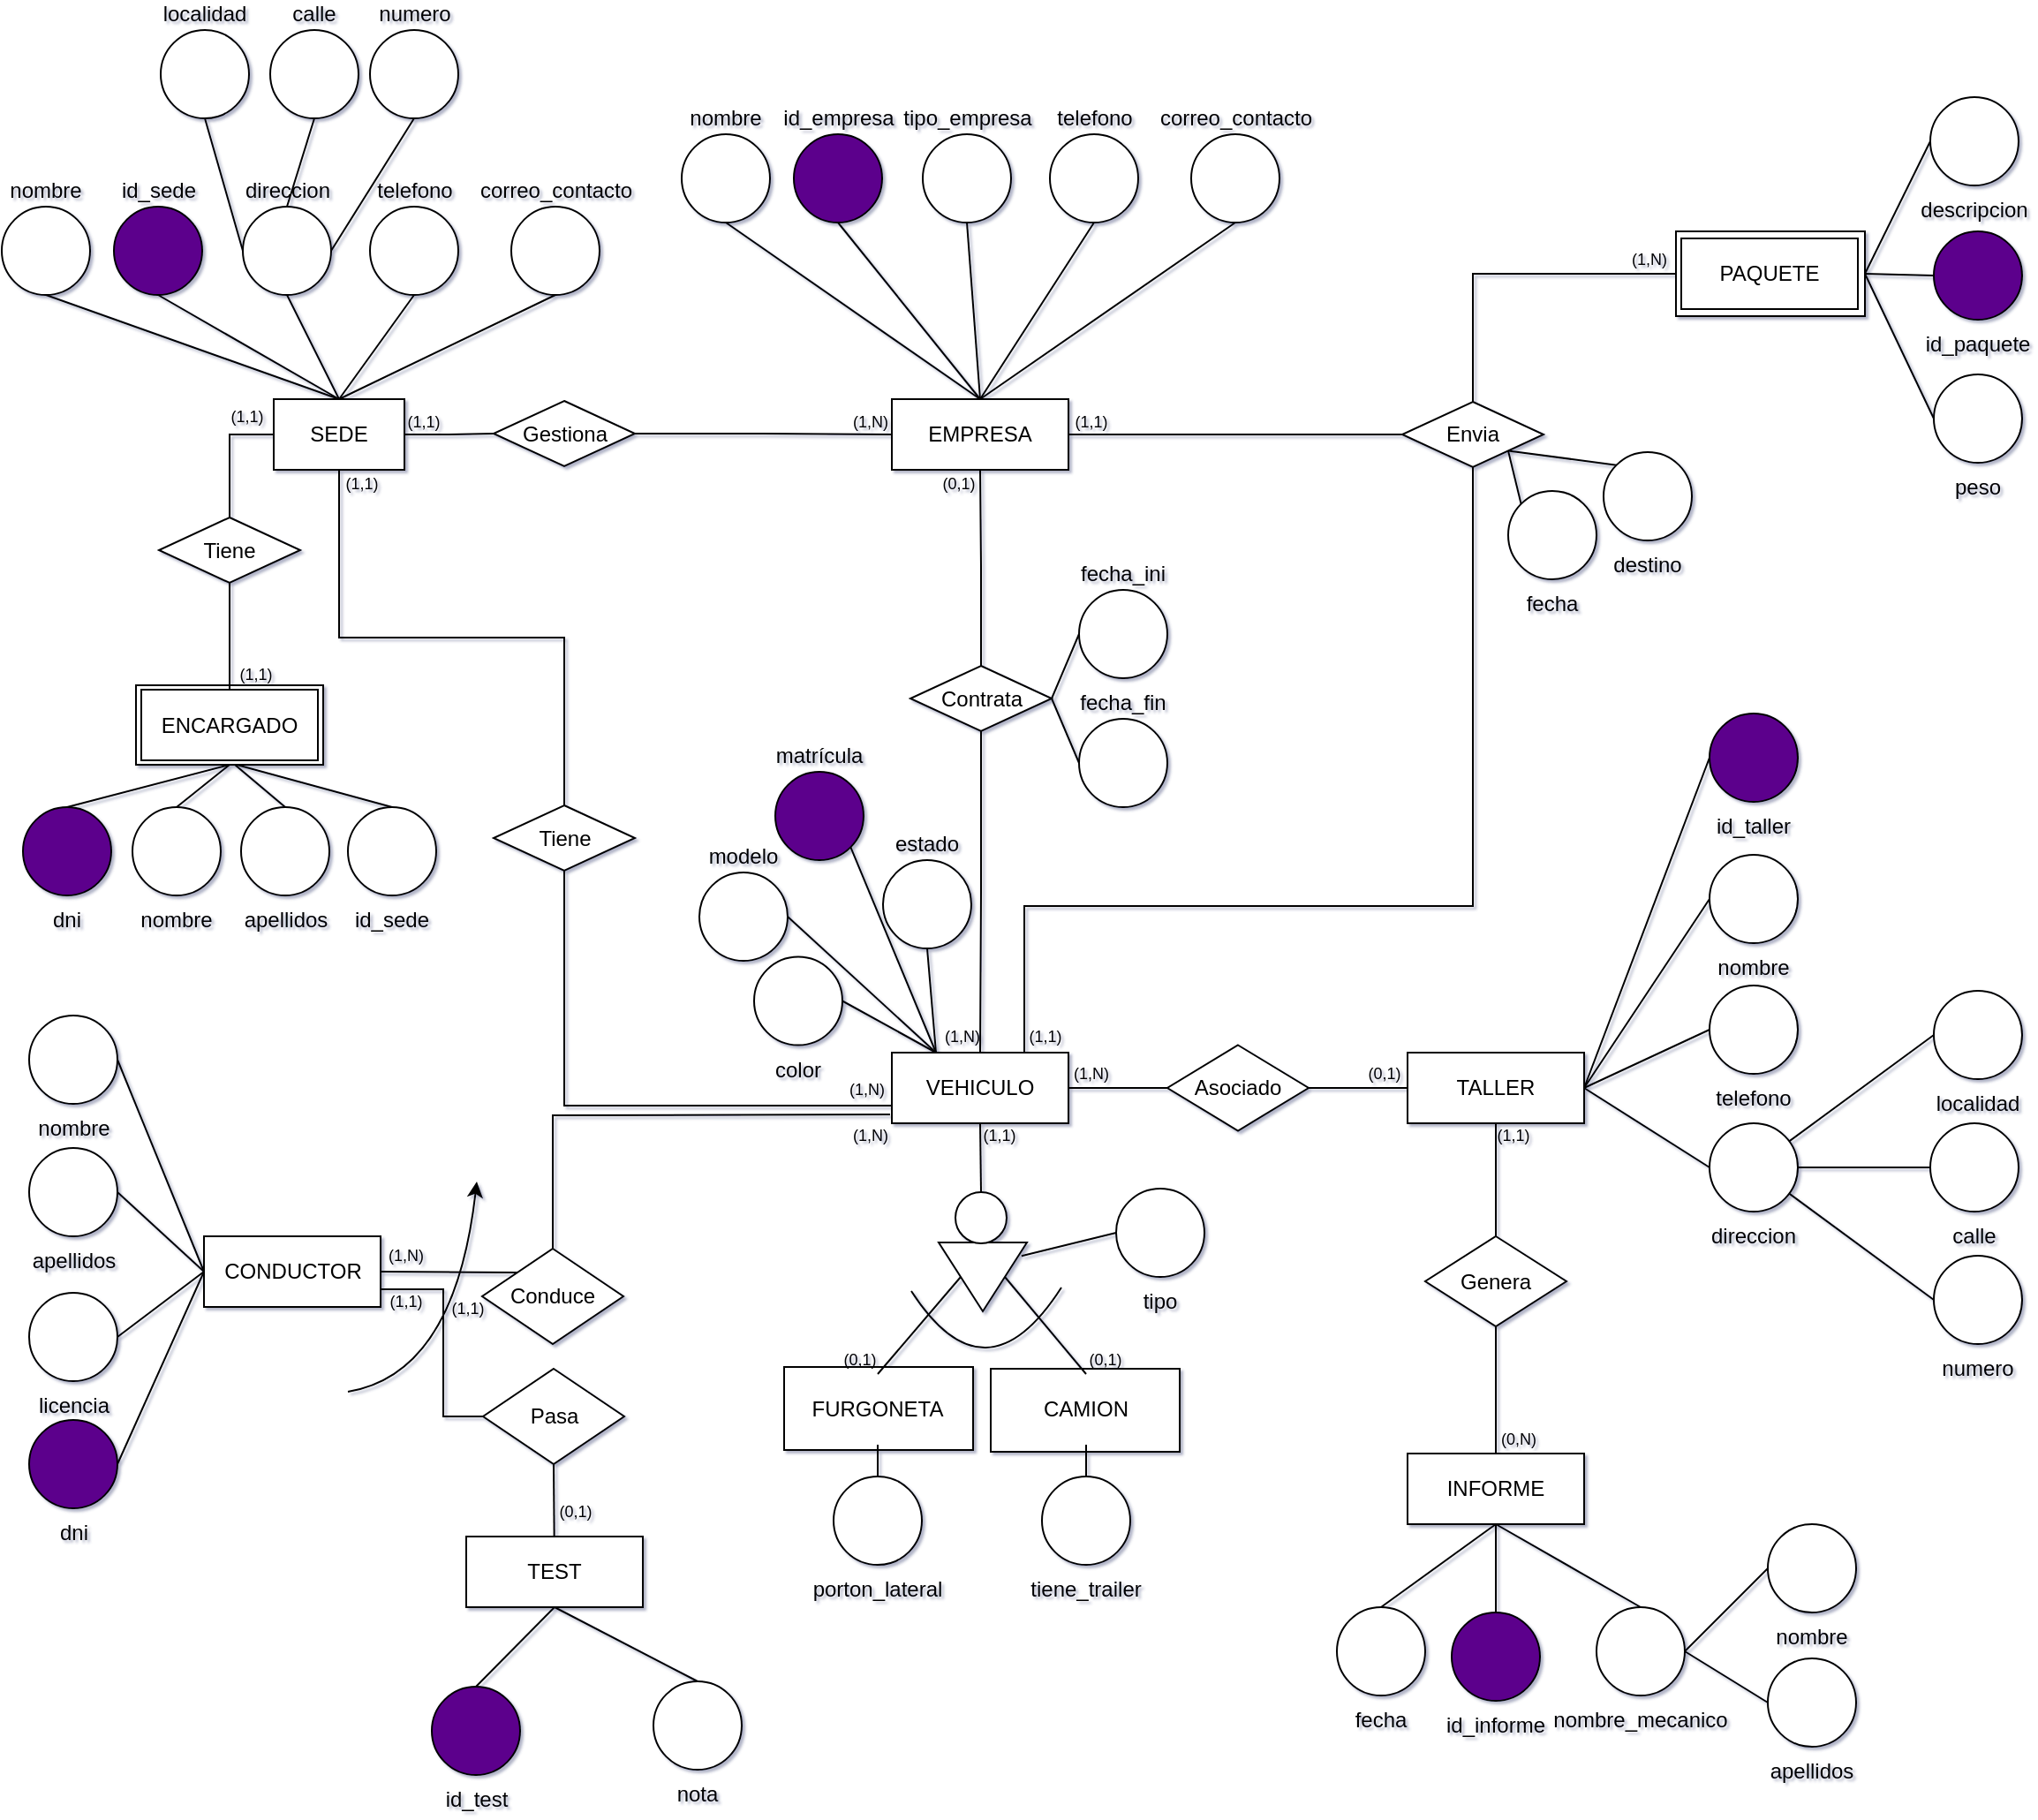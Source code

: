 <mxfile version="25.0.3">
  <diagram name="Página-1" id="EjvLclhS1nC_yqNBpNJn">
    <mxGraphModel grid="0" page="1" gridSize="10" guides="1" tooltips="1" connect="1" arrows="1" fold="1" pageScale="1" pageWidth="3300" pageHeight="4681" math="0" shadow="1">
      <root>
        <mxCell id="0" />
        <mxCell id="1" parent="0" />
        <mxCell id="pmfbboUPxJYDlXDQIil8-47" value="" style="rounded=0;whiteSpace=wrap;html=1;" vertex="1" parent="1">
          <mxGeometry x="-2128" y="-1387" width="106" height="45" as="geometry" />
        </mxCell>
        <mxCell id="pmfbboUPxJYDlXDQIil8-23" value="" style="rounded=0;whiteSpace=wrap;html=1;" vertex="1" parent="1">
          <mxGeometry x="-1761" y="-1001" width="107" height="47" as="geometry" />
        </mxCell>
        <mxCell id="pmfbboUPxJYDlXDQIil8-22" value="" style="rounded=0;whiteSpace=wrap;html=1;" vertex="1" parent="1">
          <mxGeometry x="-1644" y="-1000" width="107" height="47" as="geometry" />
        </mxCell>
        <mxCell id="g8suzwGlBMZNTWlI-Ku3-145" style="rounded=0;orthogonalLoop=1;jettySize=auto;html=1;exitX=1;exitY=0.5;exitDx=0;exitDy=0;entryX=0;entryY=0.5;entryDx=0;entryDy=0;endArrow=none;endFill=0;" edge="1" parent="1" source="g8suzwGlBMZNTWlI-Ku3-140" target="g8suzwGlBMZNTWlI-Ku3-143">
          <mxGeometry relative="1" as="geometry" />
        </mxCell>
        <mxCell id="g8suzwGlBMZNTWlI-Ku3-146" style="rounded=0;orthogonalLoop=1;jettySize=auto;html=1;exitX=1;exitY=0.5;exitDx=0;exitDy=0;entryX=0;entryY=0.5;entryDx=0;entryDy=0;endArrow=none;endFill=0;" edge="1" parent="1" source="g8suzwGlBMZNTWlI-Ku3-140" target="g8suzwGlBMZNTWlI-Ku3-141">
          <mxGeometry relative="1" as="geometry" />
        </mxCell>
        <mxCell id="g8suzwGlBMZNTWlI-Ku3-140" value="" style="rounded=0;whiteSpace=wrap;html=1;" vertex="1" parent="1">
          <mxGeometry x="-1256" y="-1644" width="107" height="48" as="geometry" />
        </mxCell>
        <mxCell id="g8suzwGlBMZNTWlI-Ku3-16" style="rounded=0;orthogonalLoop=1;jettySize=auto;html=1;exitX=1;exitY=0.5;exitDx=0;exitDy=0;entryX=0;entryY=0.5;entryDx=0;entryDy=0;edgeStyle=orthogonalEdgeStyle;endArrow=none;endFill=0;" edge="1" parent="1" source="g8suzwGlBMZNTWlI-Ku3-1" target="g8suzwGlBMZNTWlI-Ku3-12">
          <mxGeometry relative="1" as="geometry" />
        </mxCell>
        <mxCell id="g8suzwGlBMZNTWlI-Ku3-1" value="SEDE" style="whiteSpace=wrap;html=1;align=center;" vertex="1" parent="1">
          <mxGeometry x="-2050" y="-1549" width="74" height="40" as="geometry" />
        </mxCell>
        <mxCell id="g8suzwGlBMZNTWlI-Ku3-134" style="edgeStyle=orthogonalEdgeStyle;rounded=0;orthogonalLoop=1;jettySize=auto;html=1;exitX=1;exitY=0.5;exitDx=0;exitDy=0;entryX=0;entryY=0.5;entryDx=0;entryDy=0;endArrow=none;endFill=0;" edge="1" parent="1" source="g8suzwGlBMZNTWlI-Ku3-3" target="g8suzwGlBMZNTWlI-Ku3-132">
          <mxGeometry relative="1" as="geometry" />
        </mxCell>
        <mxCell id="g8suzwGlBMZNTWlI-Ku3-3" value="EMPRESA" style="whiteSpace=wrap;html=1;align=center;" vertex="1" parent="1">
          <mxGeometry x="-1700" y="-1549" width="100" height="40" as="geometry" />
        </mxCell>
        <mxCell id="g8suzwGlBMZNTWlI-Ku3-4" value="ENCARGADO" style="whiteSpace=wrap;html=1;align=center;" vertex="1" parent="1">
          <mxGeometry x="-2125" y="-1384.5" width="100" height="40" as="geometry" />
        </mxCell>
        <mxCell id="g8suzwGlBMZNTWlI-Ku3-23" style="rounded=0;orthogonalLoop=1;jettySize=auto;html=1;exitX=0.5;exitY=1;exitDx=0;exitDy=0;entryX=0.5;entryY=0;entryDx=0;entryDy=0;endArrow=none;endFill=0;" edge="1" parent="1" source="g8suzwGlBMZNTWlI-Ku3-5" target="_W_FJxRL6LF1LhHI--hp-1">
          <mxGeometry relative="1" as="geometry" />
        </mxCell>
        <mxCell id="g8suzwGlBMZNTWlI-Ku3-29" style="rounded=0;orthogonalLoop=1;jettySize=auto;html=1;entryX=0.5;entryY=0;entryDx=0;entryDy=0;edgeStyle=orthogonalEdgeStyle;endArrow=none;endFill=0;" edge="1" parent="1" target="g8suzwGlBMZNTWlI-Ku3-27">
          <mxGeometry relative="1" as="geometry">
            <mxPoint x="-1701" y="-1144" as="sourcePoint" />
          </mxGeometry>
        </mxCell>
        <mxCell id="g8suzwGlBMZNTWlI-Ku3-61" style="edgeStyle=orthogonalEdgeStyle;rounded=0;orthogonalLoop=1;jettySize=auto;html=1;exitX=1;exitY=0.5;exitDx=0;exitDy=0;entryX=0;entryY=0.5;entryDx=0;entryDy=0;endArrow=none;endFill=0;" edge="1" parent="1" source="g8suzwGlBMZNTWlI-Ku3-5" target="g8suzwGlBMZNTWlI-Ku3-60">
          <mxGeometry relative="1" as="geometry" />
        </mxCell>
        <mxCell id="g8suzwGlBMZNTWlI-Ku3-151" style="edgeStyle=orthogonalEdgeStyle;rounded=0;orthogonalLoop=1;jettySize=auto;html=1;exitX=0;exitY=0.75;exitDx=0;exitDy=0;entryX=0.5;entryY=1;entryDx=0;entryDy=0;endArrow=none;endFill=0;" edge="1" parent="1" source="g8suzwGlBMZNTWlI-Ku3-5" target="g8suzwGlBMZNTWlI-Ku3-150">
          <mxGeometry relative="1" as="geometry" />
        </mxCell>
        <mxCell id="g8suzwGlBMZNTWlI-Ku3-5" value="VEHICULO" style="whiteSpace=wrap;html=1;align=center;" vertex="1" parent="1">
          <mxGeometry x="-1700" y="-1179" width="100" height="40" as="geometry" />
        </mxCell>
        <mxCell id="pmfbboUPxJYDlXDQIil8-28" style="rounded=0;orthogonalLoop=1;jettySize=auto;html=1;exitX=1;exitY=0.5;exitDx=0;exitDy=0;entryX=0;entryY=0;entryDx=0;entryDy=0;endArrow=none;endFill=0;" edge="1" parent="1" source="g8suzwGlBMZNTWlI-Ku3-6" target="g8suzwGlBMZNTWlI-Ku3-27">
          <mxGeometry relative="1" as="geometry" />
        </mxCell>
        <mxCell id="pmfbboUPxJYDlXDQIil8-32" style="rounded=0;orthogonalLoop=1;jettySize=auto;html=1;exitX=1;exitY=0.75;exitDx=0;exitDy=0;entryX=0;entryY=0.5;entryDx=0;entryDy=0;endArrow=none;endFill=0;edgeStyle=orthogonalEdgeStyle;" edge="1" parent="1" source="g8suzwGlBMZNTWlI-Ku3-6" target="pmfbboUPxJYDlXDQIil8-31">
          <mxGeometry relative="1" as="geometry">
            <Array as="points">
              <mxPoint x="-1954" y="-1045" />
              <mxPoint x="-1954" y="-973" />
            </Array>
          </mxGeometry>
        </mxCell>
        <mxCell id="g8suzwGlBMZNTWlI-Ku3-6" value="CONDUCTOR" style="whiteSpace=wrap;html=1;align=center;" vertex="1" parent="1">
          <mxGeometry x="-2089.5" y="-1075" width="100" height="40" as="geometry" />
        </mxCell>
        <mxCell id="g8suzwGlBMZNTWlI-Ku3-8" value="FURGONETA" style="whiteSpace=wrap;html=1;align=center;strokeColor=none;" vertex="1" parent="1">
          <mxGeometry x="-1758" y="-997" width="100" height="40" as="geometry" />
        </mxCell>
        <mxCell id="g8suzwGlBMZNTWlI-Ku3-9" value="CAMION" style="whiteSpace=wrap;html=1;align=center;strokeColor=none;" vertex="1" parent="1">
          <mxGeometry x="-1640" y="-997" width="100" height="40" as="geometry" />
        </mxCell>
        <mxCell id="g8suzwGlBMZNTWlI-Ku3-64" style="edgeStyle=orthogonalEdgeStyle;rounded=0;orthogonalLoop=1;jettySize=auto;html=1;exitX=0.5;exitY=1;exitDx=0;exitDy=0;entryX=0.5;entryY=0;entryDx=0;entryDy=0;endArrow=none;endFill=0;" edge="1" parent="1" source="g8suzwGlBMZNTWlI-Ku3-10" target="g8suzwGlBMZNTWlI-Ku3-63">
          <mxGeometry relative="1" as="geometry" />
        </mxCell>
        <mxCell id="g8suzwGlBMZNTWlI-Ku3-70" style="rounded=0;orthogonalLoop=1;jettySize=auto;html=1;exitX=1;exitY=0.5;exitDx=0;exitDy=0;entryX=0;entryY=0.5;entryDx=0;entryDy=0;endArrow=none;endFill=0;" edge="1" parent="1" source="g8suzwGlBMZNTWlI-Ku3-10" target="g8suzwGlBMZNTWlI-Ku3-69">
          <mxGeometry relative="1" as="geometry" />
        </mxCell>
        <mxCell id="g8suzwGlBMZNTWlI-Ku3-10" value="TALLER" style="whiteSpace=wrap;html=1;align=center;" vertex="1" parent="1">
          <mxGeometry x="-1408" y="-1179" width="100" height="40" as="geometry" />
        </mxCell>
        <mxCell id="g8suzwGlBMZNTWlI-Ku3-11" value="INFORME" style="whiteSpace=wrap;html=1;align=center;" vertex="1" parent="1">
          <mxGeometry x="-1408" y="-952" width="100" height="40" as="geometry" />
        </mxCell>
        <mxCell id="g8suzwGlBMZNTWlI-Ku3-127" style="edgeStyle=orthogonalEdgeStyle;rounded=0;orthogonalLoop=1;jettySize=auto;html=1;exitX=1;exitY=0.5;exitDx=0;exitDy=0;entryX=0;entryY=0.5;entryDx=0;entryDy=0;endArrow=none;endFill=0;" edge="1" parent="1" source="g8suzwGlBMZNTWlI-Ku3-12" target="g8suzwGlBMZNTWlI-Ku3-3">
          <mxGeometry relative="1" as="geometry" />
        </mxCell>
        <mxCell id="g8suzwGlBMZNTWlI-Ku3-12" value="Gestiona" style="rhombus;whiteSpace=wrap;html=1;" vertex="1" parent="1">
          <mxGeometry x="-1925.5" y="-1548" width="80" height="37" as="geometry" />
        </mxCell>
        <mxCell id="g8suzwGlBMZNTWlI-Ku3-15" style="rounded=0;orthogonalLoop=1;jettySize=auto;html=1;exitX=0.5;exitY=0;exitDx=0;exitDy=0;entryX=0;entryY=0.5;entryDx=0;entryDy=0;edgeStyle=orthogonalEdgeStyle;endArrow=none;endFill=0;" edge="1" parent="1" source="g8suzwGlBMZNTWlI-Ku3-14" target="g8suzwGlBMZNTWlI-Ku3-1">
          <mxGeometry relative="1" as="geometry" />
        </mxCell>
        <mxCell id="g8suzwGlBMZNTWlI-Ku3-17" style="rounded=0;orthogonalLoop=1;jettySize=auto;html=1;exitX=0.5;exitY=1;exitDx=0;exitDy=0;entryX=0.5;entryY=0;entryDx=0;entryDy=0;edgeStyle=orthogonalEdgeStyle;endArrow=none;endFill=0;" edge="1" parent="1" source="g8suzwGlBMZNTWlI-Ku3-14" target="g8suzwGlBMZNTWlI-Ku3-4">
          <mxGeometry relative="1" as="geometry" />
        </mxCell>
        <mxCell id="g8suzwGlBMZNTWlI-Ku3-14" value="Tiene" style="rhombus;whiteSpace=wrap;html=1;" vertex="1" parent="1">
          <mxGeometry x="-2115" y="-1482" width="80" height="37" as="geometry" />
        </mxCell>
        <mxCell id="g8suzwGlBMZNTWlI-Ku3-21" style="rounded=0;orthogonalLoop=1;jettySize=auto;html=1;exitX=0.5;exitY=1;exitDx=0;exitDy=0;entryX=0.5;entryY=0;entryDx=0;entryDy=0;edgeStyle=orthogonalEdgeStyle;endArrow=none;endFill=0;" edge="1" parent="1" source="g8suzwGlBMZNTWlI-Ku3-19" target="g8suzwGlBMZNTWlI-Ku3-5">
          <mxGeometry relative="1" as="geometry" />
        </mxCell>
        <mxCell id="g8suzwGlBMZNTWlI-Ku3-126" style="edgeStyle=orthogonalEdgeStyle;rounded=0;orthogonalLoop=1;jettySize=auto;html=1;exitX=0.5;exitY=0;exitDx=0;exitDy=0;entryX=0.5;entryY=1;entryDx=0;entryDy=0;endArrow=none;endFill=0;" edge="1" parent="1" source="g8suzwGlBMZNTWlI-Ku3-19" target="g8suzwGlBMZNTWlI-Ku3-3">
          <mxGeometry relative="1" as="geometry" />
        </mxCell>
        <mxCell id="g8suzwGlBMZNTWlI-Ku3-19" value="Contrata" style="rhombus;whiteSpace=wrap;html=1;" vertex="1" parent="1">
          <mxGeometry x="-1689.5" y="-1398" width="80" height="37" as="geometry" />
        </mxCell>
        <mxCell id="g8suzwGlBMZNTWlI-Ku3-24" style="rounded=0;orthogonalLoop=1;jettySize=auto;html=1;exitX=0.5;exitY=0;exitDx=0;exitDy=0;entryX=0.5;entryY=0;entryDx=0;entryDy=0;endArrow=none;endFill=0;" edge="1" parent="1" source="g8suzwGlBMZNTWlI-Ku3-22" target="g8suzwGlBMZNTWlI-Ku3-9">
          <mxGeometry relative="1" as="geometry" />
        </mxCell>
        <mxCell id="g8suzwGlBMZNTWlI-Ku3-25" style="rounded=0;orthogonalLoop=1;jettySize=auto;html=1;exitX=0.5;exitY=1;exitDx=0;exitDy=0;entryX=0.5;entryY=0;entryDx=0;entryDy=0;endArrow=none;endFill=0;" edge="1" parent="1" source="g8suzwGlBMZNTWlI-Ku3-22" target="g8suzwGlBMZNTWlI-Ku3-8">
          <mxGeometry relative="1" as="geometry" />
        </mxCell>
        <mxCell id="g8suzwGlBMZNTWlI-Ku3-22" value="" style="triangle;whiteSpace=wrap;html=1;rotation=90;" vertex="1" parent="1">
          <mxGeometry x="-1668" y="-1077" width="39" height="50" as="geometry" />
        </mxCell>
        <mxCell id="g8suzwGlBMZNTWlI-Ku3-27" value="Conduce" style="rhombus;whiteSpace=wrap;html=1;" vertex="1" parent="1">
          <mxGeometry x="-1932" y="-1068" width="80" height="54" as="geometry" />
        </mxCell>
        <mxCell id="g8suzwGlBMZNTWlI-Ku3-42" style="rounded=0;orthogonalLoop=1;jettySize=auto;html=1;exitX=1;exitY=0.5;exitDx=0;exitDy=0;entryX=0;entryY=0.5;entryDx=0;entryDy=0;endArrow=none;endFill=0;" edge="1" parent="1" source="g8suzwGlBMZNTWlI-Ku3-34" target="g8suzwGlBMZNTWlI-Ku3-6">
          <mxGeometry relative="1" as="geometry" />
        </mxCell>
        <mxCell id="g8suzwGlBMZNTWlI-Ku3-34" value="dni" style="ellipse;whiteSpace=wrap;html=1;aspect=fixed;fillColor=#5C068C;labelPosition=center;verticalLabelPosition=bottom;align=center;verticalAlign=top;" vertex="1" parent="1">
          <mxGeometry x="-2188.5" y="-971" width="50" height="50" as="geometry" />
        </mxCell>
        <mxCell id="g8suzwGlBMZNTWlI-Ku3-39" style="rounded=0;orthogonalLoop=1;jettySize=auto;html=1;exitX=1;exitY=0.5;exitDx=0;exitDy=0;entryX=0;entryY=0.5;entryDx=0;entryDy=0;endArrow=none;endFill=0;" edge="1" parent="1" source="g8suzwGlBMZNTWlI-Ku3-35" target="g8suzwGlBMZNTWlI-Ku3-6">
          <mxGeometry relative="1" as="geometry" />
        </mxCell>
        <mxCell id="g8suzwGlBMZNTWlI-Ku3-35" value="nombre" style="ellipse;whiteSpace=wrap;html=1;aspect=fixed;labelPosition=center;verticalLabelPosition=bottom;align=center;verticalAlign=top;" vertex="1" parent="1">
          <mxGeometry x="-2188.5" y="-1200" width="50" height="50" as="geometry" />
        </mxCell>
        <mxCell id="g8suzwGlBMZNTWlI-Ku3-40" style="rounded=0;orthogonalLoop=1;jettySize=auto;html=1;exitX=1;exitY=0.5;exitDx=0;exitDy=0;endArrow=none;endFill=0;entryX=0;entryY=0.5;entryDx=0;entryDy=0;" edge="1" parent="1" source="g8suzwGlBMZNTWlI-Ku3-36" target="g8suzwGlBMZNTWlI-Ku3-6">
          <mxGeometry relative="1" as="geometry">
            <mxPoint x="-2148.5" y="-1050" as="targetPoint" />
          </mxGeometry>
        </mxCell>
        <mxCell id="g8suzwGlBMZNTWlI-Ku3-36" value="apellidos" style="ellipse;whiteSpace=wrap;html=1;aspect=fixed;labelPosition=center;verticalLabelPosition=bottom;align=center;verticalAlign=top;" vertex="1" parent="1">
          <mxGeometry x="-2188.5" y="-1125" width="50" height="50" as="geometry" />
        </mxCell>
        <mxCell id="g8suzwGlBMZNTWlI-Ku3-43" style="rounded=0;orthogonalLoop=1;jettySize=auto;html=1;exitX=1;exitY=0.5;exitDx=0;exitDy=0;entryX=0;entryY=0.5;entryDx=0;entryDy=0;endArrow=none;endFill=0;" edge="1" parent="1" source="g8suzwGlBMZNTWlI-Ku3-38" target="g8suzwGlBMZNTWlI-Ku3-6">
          <mxGeometry relative="1" as="geometry" />
        </mxCell>
        <mxCell id="g8suzwGlBMZNTWlI-Ku3-38" value="licencia" style="ellipse;whiteSpace=wrap;html=1;aspect=fixed;labelPosition=center;verticalLabelPosition=bottom;align=center;verticalAlign=top;" vertex="1" parent="1">
          <mxGeometry x="-2188.5" y="-1043" width="50" height="50" as="geometry" />
        </mxCell>
        <mxCell id="g8suzwGlBMZNTWlI-Ku3-62" style="edgeStyle=orthogonalEdgeStyle;rounded=0;orthogonalLoop=1;jettySize=auto;html=1;exitX=1;exitY=0.5;exitDx=0;exitDy=0;entryX=0;entryY=0.5;entryDx=0;entryDy=0;endArrow=none;endFill=0;" edge="1" parent="1" source="g8suzwGlBMZNTWlI-Ku3-60" target="g8suzwGlBMZNTWlI-Ku3-10">
          <mxGeometry relative="1" as="geometry" />
        </mxCell>
        <mxCell id="g8suzwGlBMZNTWlI-Ku3-60" value="Asociado" style="rhombus;whiteSpace=wrap;html=1;" vertex="1" parent="1">
          <mxGeometry x="-1544" y="-1183.25" width="80" height="48.5" as="geometry" />
        </mxCell>
        <mxCell id="g8suzwGlBMZNTWlI-Ku3-65" style="edgeStyle=orthogonalEdgeStyle;rounded=0;orthogonalLoop=1;jettySize=auto;html=1;exitX=0.5;exitY=1;exitDx=0;exitDy=0;entryX=0.5;entryY=0;entryDx=0;entryDy=0;endArrow=none;endFill=0;" edge="1" parent="1" source="g8suzwGlBMZNTWlI-Ku3-63" target="g8suzwGlBMZNTWlI-Ku3-11">
          <mxGeometry relative="1" as="geometry" />
        </mxCell>
        <mxCell id="g8suzwGlBMZNTWlI-Ku3-63" value="Genera" style="rhombus;whiteSpace=wrap;html=1;" vertex="1" parent="1">
          <mxGeometry x="-1398" y="-1075" width="80" height="51" as="geometry" />
        </mxCell>
        <mxCell id="g8suzwGlBMZNTWlI-Ku3-71" style="rounded=0;orthogonalLoop=1;jettySize=auto;html=1;exitX=0;exitY=0.5;exitDx=0;exitDy=0;entryX=1;entryY=0.5;entryDx=0;entryDy=0;endArrow=none;endFill=0;" edge="1" parent="1" source="g8suzwGlBMZNTWlI-Ku3-66" target="g8suzwGlBMZNTWlI-Ku3-10">
          <mxGeometry relative="1" as="geometry" />
        </mxCell>
        <mxCell id="g8suzwGlBMZNTWlI-Ku3-66" value="nombre" style="ellipse;whiteSpace=wrap;html=1;aspect=fixed;labelPosition=center;verticalLabelPosition=bottom;align=center;verticalAlign=top;" vertex="1" parent="1">
          <mxGeometry x="-1237" y="-1291" width="50" height="50" as="geometry" />
        </mxCell>
        <mxCell id="g8suzwGlBMZNTWlI-Ku3-73" style="rounded=0;orthogonalLoop=1;jettySize=auto;html=1;exitX=0;exitY=0.5;exitDx=0;exitDy=0;entryX=1;entryY=0.5;entryDx=0;entryDy=0;endArrow=none;endFill=0;" edge="1" parent="1" source="g8suzwGlBMZNTWlI-Ku3-67" target="g8suzwGlBMZNTWlI-Ku3-10">
          <mxGeometry relative="1" as="geometry" />
        </mxCell>
        <mxCell id="g8suzwGlBMZNTWlI-Ku3-67" value="telefono" style="ellipse;whiteSpace=wrap;html=1;aspect=fixed;labelPosition=center;verticalLabelPosition=bottom;align=center;verticalAlign=top;" vertex="1" parent="1">
          <mxGeometry x="-1237" y="-1217" width="50" height="50" as="geometry" />
        </mxCell>
        <mxCell id="g8suzwGlBMZNTWlI-Ku3-74" style="rounded=0;orthogonalLoop=1;jettySize=auto;html=1;exitX=0;exitY=0.5;exitDx=0;exitDy=0;entryX=1;entryY=0.5;entryDx=0;entryDy=0;endArrow=none;endFill=0;" edge="1" parent="1" source="g8suzwGlBMZNTWlI-Ku3-68" target="g8suzwGlBMZNTWlI-Ku3-10">
          <mxGeometry relative="1" as="geometry" />
        </mxCell>
        <mxCell id="g8suzwGlBMZNTWlI-Ku3-68" value="direccion" style="ellipse;whiteSpace=wrap;html=1;aspect=fixed;labelPosition=center;verticalLabelPosition=bottom;align=center;verticalAlign=top;" vertex="1" parent="1">
          <mxGeometry x="-1237" y="-1139" width="50" height="50" as="geometry" />
        </mxCell>
        <mxCell id="g8suzwGlBMZNTWlI-Ku3-69" value="id_taller" style="ellipse;whiteSpace=wrap;html=1;aspect=fixed;fillColor=#5C068C;labelPosition=center;verticalLabelPosition=bottom;align=center;verticalAlign=top;" vertex="1" parent="1">
          <mxGeometry x="-1237" y="-1371" width="50" height="50" as="geometry" />
        </mxCell>
        <mxCell id="g8suzwGlBMZNTWlI-Ku3-72" style="edgeStyle=orthogonalEdgeStyle;rounded=0;orthogonalLoop=1;jettySize=auto;html=1;exitX=0.5;exitY=1;exitDx=0;exitDy=0;" edge="1" parent="1" source="g8suzwGlBMZNTWlI-Ku3-67" target="g8suzwGlBMZNTWlI-Ku3-67">
          <mxGeometry relative="1" as="geometry" />
        </mxCell>
        <mxCell id="g8suzwGlBMZNTWlI-Ku3-81" style="rounded=0;orthogonalLoop=1;jettySize=auto;html=1;exitX=0.5;exitY=0;exitDx=0;exitDy=0;entryX=0.5;entryY=1;entryDx=0;entryDy=0;endArrow=none;endFill=0;" edge="1" parent="1" source="g8suzwGlBMZNTWlI-Ku3-75" target="g8suzwGlBMZNTWlI-Ku3-11">
          <mxGeometry relative="1" as="geometry" />
        </mxCell>
        <mxCell id="g8suzwGlBMZNTWlI-Ku3-75" value="fecha" style="ellipse;whiteSpace=wrap;html=1;aspect=fixed;labelPosition=center;verticalLabelPosition=bottom;align=center;verticalAlign=top;" vertex="1" parent="1">
          <mxGeometry x="-1448" y="-865" width="50" height="50" as="geometry" />
        </mxCell>
        <mxCell id="g8suzwGlBMZNTWlI-Ku3-82" style="rounded=0;orthogonalLoop=1;jettySize=auto;html=1;exitX=0.5;exitY=0;exitDx=0;exitDy=0;entryX=0.5;entryY=1;entryDx=0;entryDy=0;endArrow=none;endFill=0;" edge="1" parent="1" source="g8suzwGlBMZNTWlI-Ku3-76" target="g8suzwGlBMZNTWlI-Ku3-11">
          <mxGeometry relative="1" as="geometry" />
        </mxCell>
        <mxCell id="g8suzwGlBMZNTWlI-Ku3-76" value="id_informe" style="ellipse;whiteSpace=wrap;html=1;aspect=fixed;fillColor=#5C068C;labelPosition=center;verticalLabelPosition=bottom;align=center;verticalAlign=top;" vertex="1" parent="1">
          <mxGeometry x="-1383" y="-862" width="50" height="50" as="geometry" />
        </mxCell>
        <mxCell id="g8suzwGlBMZNTWlI-Ku3-83" style="rounded=0;orthogonalLoop=1;jettySize=auto;html=1;exitX=0.5;exitY=0;exitDx=0;exitDy=0;entryX=0.5;entryY=1;entryDx=0;entryDy=0;endArrow=none;endFill=0;" edge="1" parent="1" source="g8suzwGlBMZNTWlI-Ku3-77" target="g8suzwGlBMZNTWlI-Ku3-11">
          <mxGeometry relative="1" as="geometry" />
        </mxCell>
        <mxCell id="g8suzwGlBMZNTWlI-Ku3-77" value="nombre_mecanico" style="ellipse;whiteSpace=wrap;html=1;aspect=fixed;labelPosition=center;verticalLabelPosition=bottom;align=center;verticalAlign=top;" vertex="1" parent="1">
          <mxGeometry x="-1301" y="-865" width="50" height="50" as="geometry" />
        </mxCell>
        <mxCell id="g8suzwGlBMZNTWlI-Ku3-84" style="rounded=0;orthogonalLoop=1;jettySize=auto;html=1;exitX=0;exitY=0.5;exitDx=0;exitDy=0;entryX=1;entryY=0.5;entryDx=0;entryDy=0;endArrow=none;endFill=0;" edge="1" parent="1" source="g8suzwGlBMZNTWlI-Ku3-78" target="g8suzwGlBMZNTWlI-Ku3-77">
          <mxGeometry relative="1" as="geometry" />
        </mxCell>
        <mxCell id="g8suzwGlBMZNTWlI-Ku3-78" value="nombre" style="ellipse;whiteSpace=wrap;html=1;aspect=fixed;labelPosition=center;verticalLabelPosition=bottom;align=center;verticalAlign=top;" vertex="1" parent="1">
          <mxGeometry x="-1204" y="-912" width="50" height="50" as="geometry" />
        </mxCell>
        <mxCell id="g8suzwGlBMZNTWlI-Ku3-86" style="rounded=0;orthogonalLoop=1;jettySize=auto;html=1;exitX=0;exitY=0.5;exitDx=0;exitDy=0;entryX=1;entryY=0.5;entryDx=0;entryDy=0;endArrow=none;endFill=0;" edge="1" parent="1" source="g8suzwGlBMZNTWlI-Ku3-79" target="g8suzwGlBMZNTWlI-Ku3-77">
          <mxGeometry relative="1" as="geometry" />
        </mxCell>
        <mxCell id="g8suzwGlBMZNTWlI-Ku3-79" value="apellidos" style="ellipse;whiteSpace=wrap;html=1;aspect=fixed;labelPosition=center;verticalLabelPosition=bottom;align=center;verticalAlign=top;" vertex="1" parent="1">
          <mxGeometry x="-1204" y="-836" width="50" height="50" as="geometry" />
        </mxCell>
        <mxCell id="g8suzwGlBMZNTWlI-Ku3-96" style="rounded=0;orthogonalLoop=1;jettySize=auto;html=1;exitX=0.5;exitY=1;exitDx=0;exitDy=0;entryX=0.5;entryY=0;entryDx=0;entryDy=0;endArrow=none;endFill=0;" edge="1" parent="1" source="g8suzwGlBMZNTWlI-Ku3-87" target="g8suzwGlBMZNTWlI-Ku3-3">
          <mxGeometry relative="1" as="geometry" />
        </mxCell>
        <mxCell id="g8suzwGlBMZNTWlI-Ku3-87" value="tipo_empresa" style="ellipse;whiteSpace=wrap;html=1;aspect=fixed;labelPosition=center;verticalLabelPosition=top;align=center;verticalAlign=bottom;" vertex="1" parent="1">
          <mxGeometry x="-1682.5" y="-1699" width="50" height="50" as="geometry" />
        </mxCell>
        <mxCell id="g8suzwGlBMZNTWlI-Ku3-97" style="rounded=0;orthogonalLoop=1;jettySize=auto;html=1;exitX=0.5;exitY=1;exitDx=0;exitDy=0;entryX=0.5;entryY=0;entryDx=0;entryDy=0;endArrow=none;endFill=0;" edge="1" parent="1" source="g8suzwGlBMZNTWlI-Ku3-88" target="g8suzwGlBMZNTWlI-Ku3-3">
          <mxGeometry relative="1" as="geometry" />
        </mxCell>
        <mxCell id="g8suzwGlBMZNTWlI-Ku3-88" value="telefono" style="ellipse;whiteSpace=wrap;html=1;aspect=fixed;labelPosition=center;verticalLabelPosition=top;align=center;verticalAlign=bottom;" vertex="1" parent="1">
          <mxGeometry x="-1610.5" y="-1699" width="50" height="50" as="geometry" />
        </mxCell>
        <mxCell id="g8suzwGlBMZNTWlI-Ku3-93" style="rounded=0;orthogonalLoop=1;jettySize=auto;html=1;exitX=0.5;exitY=1;exitDx=0;exitDy=0;entryX=0.5;entryY=0;entryDx=0;entryDy=0;endArrow=none;endFill=0;" edge="1" parent="1" source="g8suzwGlBMZNTWlI-Ku3-89" target="g8suzwGlBMZNTWlI-Ku3-3">
          <mxGeometry relative="1" as="geometry" />
        </mxCell>
        <mxCell id="g8suzwGlBMZNTWlI-Ku3-89" value="nombre" style="ellipse;whiteSpace=wrap;html=1;aspect=fixed;labelPosition=center;verticalLabelPosition=top;align=center;verticalAlign=bottom;" vertex="1" parent="1">
          <mxGeometry x="-1819" y="-1699" width="50" height="50" as="geometry" />
        </mxCell>
        <mxCell id="g8suzwGlBMZNTWlI-Ku3-98" style="rounded=0;orthogonalLoop=1;jettySize=auto;html=1;exitX=0.5;exitY=1;exitDx=0;exitDy=0;entryX=0.5;entryY=0;entryDx=0;entryDy=0;endArrow=none;endFill=0;" edge="1" parent="1" source="g8suzwGlBMZNTWlI-Ku3-90" target="g8suzwGlBMZNTWlI-Ku3-3">
          <mxGeometry relative="1" as="geometry" />
        </mxCell>
        <mxCell id="g8suzwGlBMZNTWlI-Ku3-90" value="correo_contacto" style="ellipse;whiteSpace=wrap;html=1;aspect=fixed;labelPosition=center;verticalLabelPosition=top;align=center;verticalAlign=bottom;" vertex="1" parent="1">
          <mxGeometry x="-1530.5" y="-1699" width="50" height="50" as="geometry" />
        </mxCell>
        <mxCell id="g8suzwGlBMZNTWlI-Ku3-95" style="rounded=0;orthogonalLoop=1;jettySize=auto;html=1;exitX=0.5;exitY=1;exitDx=0;exitDy=0;entryX=0.5;entryY=0;entryDx=0;entryDy=0;endArrow=none;endFill=0;" edge="1" parent="1" source="g8suzwGlBMZNTWlI-Ku3-91" target="g8suzwGlBMZNTWlI-Ku3-3">
          <mxGeometry relative="1" as="geometry" />
        </mxCell>
        <mxCell id="g8suzwGlBMZNTWlI-Ku3-91" value="id_empresa" style="ellipse;whiteSpace=wrap;html=1;aspect=fixed;fillColor=#5C068C;labelPosition=center;verticalLabelPosition=top;align=center;verticalAlign=bottom;" vertex="1" parent="1">
          <mxGeometry x="-1755.5" y="-1699" width="50" height="50" as="geometry" />
        </mxCell>
        <mxCell id="g8suzwGlBMZNTWlI-Ku3-107" style="rounded=0;orthogonalLoop=1;jettySize=auto;html=1;exitX=1;exitY=0.5;exitDx=0;exitDy=0;entryX=0.25;entryY=0;entryDx=0;entryDy=0;endArrow=none;endFill=0;" edge="1" parent="1" source="g8suzwGlBMZNTWlI-Ku3-101" target="g8suzwGlBMZNTWlI-Ku3-5">
          <mxGeometry relative="1" as="geometry" />
        </mxCell>
        <mxCell id="g8suzwGlBMZNTWlI-Ku3-101" value="color" style="ellipse;whiteSpace=wrap;html=1;aspect=fixed;labelPosition=center;verticalLabelPosition=bottom;align=center;verticalAlign=top;" vertex="1" parent="1">
          <mxGeometry x="-1778" y="-1233.25" width="50" height="50" as="geometry" />
        </mxCell>
        <mxCell id="g8suzwGlBMZNTWlI-Ku3-108" style="rounded=0;orthogonalLoop=1;jettySize=auto;html=1;exitX=1;exitY=0.5;exitDx=0;exitDy=0;entryX=0.25;entryY=0;entryDx=0;entryDy=0;endArrow=none;endFill=0;" edge="1" parent="1" source="g8suzwGlBMZNTWlI-Ku3-102" target="g8suzwGlBMZNTWlI-Ku3-5">
          <mxGeometry relative="1" as="geometry" />
        </mxCell>
        <mxCell id="g8suzwGlBMZNTWlI-Ku3-102" value="modelo" style="ellipse;whiteSpace=wrap;html=1;aspect=fixed;labelPosition=center;verticalLabelPosition=top;align=center;verticalAlign=bottom;" vertex="1" parent="1">
          <mxGeometry x="-1809" y="-1281" width="50" height="50" as="geometry" />
        </mxCell>
        <mxCell id="g8suzwGlBMZNTWlI-Ku3-105" style="rounded=0;orthogonalLoop=1;jettySize=auto;html=1;exitX=0.5;exitY=1;exitDx=0;exitDy=0;entryX=0.25;entryY=0;entryDx=0;entryDy=0;endArrow=none;endFill=0;" edge="1" parent="1" source="g8suzwGlBMZNTWlI-Ku3-103" target="g8suzwGlBMZNTWlI-Ku3-5">
          <mxGeometry relative="1" as="geometry" />
        </mxCell>
        <mxCell id="g8suzwGlBMZNTWlI-Ku3-103" value="estado" style="ellipse;whiteSpace=wrap;html=1;aspect=fixed;labelPosition=center;verticalLabelPosition=top;align=center;verticalAlign=bottom;" vertex="1" parent="1">
          <mxGeometry x="-1705" y="-1288" width="50" height="50" as="geometry" />
        </mxCell>
        <mxCell id="g8suzwGlBMZNTWlI-Ku3-109" style="rounded=0;orthogonalLoop=1;jettySize=auto;html=1;exitX=1;exitY=1;exitDx=0;exitDy=0;entryX=0.25;entryY=0;entryDx=0;entryDy=0;endArrow=none;endFill=0;" edge="1" parent="1" source="g8suzwGlBMZNTWlI-Ku3-104" target="g8suzwGlBMZNTWlI-Ku3-5">
          <mxGeometry relative="1" as="geometry" />
        </mxCell>
        <mxCell id="g8suzwGlBMZNTWlI-Ku3-104" value="matrícula" style="ellipse;whiteSpace=wrap;html=1;aspect=fixed;fillColor=#5C068C;labelPosition=center;verticalLabelPosition=top;align=center;verticalAlign=bottom;" vertex="1" parent="1">
          <mxGeometry x="-1766" y="-1338" width="50" height="50" as="geometry" />
        </mxCell>
        <mxCell id="g8suzwGlBMZNTWlI-Ku3-112" value="" style="curved=1;endArrow=none;html=1;rounded=0;endFill=0;" edge="1" parent="1">
          <mxGeometry width="50" height="50" relative="1" as="geometry">
            <mxPoint x="-1689" y="-1044" as="sourcePoint" />
            <mxPoint x="-1604" y="-1046" as="targetPoint" />
            <Array as="points">
              <mxPoint x="-1647" y="-979" />
            </Array>
          </mxGeometry>
        </mxCell>
        <mxCell id="g8suzwGlBMZNTWlI-Ku3-113" value="tipo" style="ellipse;whiteSpace=wrap;html=1;aspect=fixed;labelPosition=center;verticalLabelPosition=bottom;align=center;verticalAlign=top;" vertex="1" parent="1">
          <mxGeometry x="-1573" y="-1102" width="50" height="50" as="geometry" />
        </mxCell>
        <mxCell id="g8suzwGlBMZNTWlI-Ku3-114" style="rounded=0;orthogonalLoop=1;jettySize=auto;html=1;exitX=0;exitY=0.5;exitDx=0;exitDy=0;entryX=0.196;entryY=0.061;entryDx=0;entryDy=0;entryPerimeter=0;endArrow=none;endFill=0;" edge="1" parent="1" source="g8suzwGlBMZNTWlI-Ku3-113" target="g8suzwGlBMZNTWlI-Ku3-22">
          <mxGeometry relative="1" as="geometry" />
        </mxCell>
        <mxCell id="g8suzwGlBMZNTWlI-Ku3-117" style="rounded=0;orthogonalLoop=1;jettySize=auto;html=1;exitX=0.5;exitY=0;exitDx=0;exitDy=0;entryX=0.5;entryY=1;entryDx=0;entryDy=0;endArrow=none;endFill=0;" edge="1" parent="1" source="g8suzwGlBMZNTWlI-Ku3-115" target="g8suzwGlBMZNTWlI-Ku3-8">
          <mxGeometry relative="1" as="geometry" />
        </mxCell>
        <mxCell id="g8suzwGlBMZNTWlI-Ku3-115" value="porton_lateral" style="ellipse;whiteSpace=wrap;html=1;aspect=fixed;labelPosition=center;verticalLabelPosition=bottom;align=center;verticalAlign=top;" vertex="1" parent="1">
          <mxGeometry x="-1733" y="-939" width="50" height="50" as="geometry" />
        </mxCell>
        <mxCell id="pmfbboUPxJYDlXDQIil8-19" style="rounded=0;orthogonalLoop=1;jettySize=auto;html=1;exitX=0.5;exitY=0;exitDx=0;exitDy=0;entryX=0.5;entryY=1;entryDx=0;entryDy=0;endArrow=none;endFill=0;" edge="1" parent="1" source="g8suzwGlBMZNTWlI-Ku3-116" target="g8suzwGlBMZNTWlI-Ku3-9">
          <mxGeometry relative="1" as="geometry" />
        </mxCell>
        <mxCell id="g8suzwGlBMZNTWlI-Ku3-116" value="tiene_trailer" style="ellipse;whiteSpace=wrap;html=1;aspect=fixed;labelPosition=center;verticalLabelPosition=bottom;align=center;verticalAlign=top;" vertex="1" parent="1">
          <mxGeometry x="-1615" y="-939" width="50" height="50" as="geometry" />
        </mxCell>
        <mxCell id="g8suzwGlBMZNTWlI-Ku3-123" style="rounded=0;orthogonalLoop=1;jettySize=auto;html=1;exitX=0.5;exitY=0;exitDx=0;exitDy=0;entryX=0.5;entryY=1;entryDx=0;entryDy=0;endArrow=none;endFill=0;" edge="1" parent="1" source="g8suzwGlBMZNTWlI-Ku3-119" target="pmfbboUPxJYDlXDQIil8-47">
          <mxGeometry relative="1" as="geometry" />
        </mxCell>
        <mxCell id="g8suzwGlBMZNTWlI-Ku3-119" value="nombre" style="ellipse;whiteSpace=wrap;html=1;aspect=fixed;labelPosition=center;verticalLabelPosition=bottom;align=center;verticalAlign=top;" vertex="1" parent="1">
          <mxGeometry x="-2130" y="-1318" width="50" height="50" as="geometry" />
        </mxCell>
        <mxCell id="g8suzwGlBMZNTWlI-Ku3-124" style="rounded=0;orthogonalLoop=1;jettySize=auto;html=1;exitX=0.5;exitY=0;exitDx=0;exitDy=0;endArrow=none;endFill=0;" edge="1" parent="1" source="g8suzwGlBMZNTWlI-Ku3-120">
          <mxGeometry relative="1" as="geometry">
            <mxPoint x="-2072" y="-1342" as="targetPoint" />
          </mxGeometry>
        </mxCell>
        <mxCell id="g8suzwGlBMZNTWlI-Ku3-120" value="apellidos" style="ellipse;whiteSpace=wrap;html=1;aspect=fixed;labelPosition=center;verticalLabelPosition=bottom;align=center;verticalAlign=top;" vertex="1" parent="1">
          <mxGeometry x="-2068.5" y="-1318" width="50" height="50" as="geometry" />
        </mxCell>
        <mxCell id="g8suzwGlBMZNTWlI-Ku3-122" style="rounded=0;orthogonalLoop=1;jettySize=auto;html=1;exitX=0.5;exitY=0;exitDx=0;exitDy=0;entryX=0.5;entryY=1;entryDx=0;entryDy=0;endArrow=none;endFill=0;" edge="1" parent="1" source="g8suzwGlBMZNTWlI-Ku3-121" target="pmfbboUPxJYDlXDQIil8-47">
          <mxGeometry relative="1" as="geometry" />
        </mxCell>
        <mxCell id="g8suzwGlBMZNTWlI-Ku3-121" value="dni" style="ellipse;whiteSpace=wrap;html=1;aspect=fixed;fillColor=#5C068C;labelPosition=center;verticalLabelPosition=bottom;align=center;verticalAlign=top;" vertex="1" parent="1">
          <mxGeometry x="-2192" y="-1318" width="50" height="50" as="geometry" />
        </mxCell>
        <mxCell id="g8suzwGlBMZNTWlI-Ku3-130" style="rounded=0;orthogonalLoop=1;jettySize=auto;html=1;exitX=0;exitY=0.5;exitDx=0;exitDy=0;entryX=1;entryY=0.5;entryDx=0;entryDy=0;endArrow=none;endFill=0;" edge="1" parent="1" source="g8suzwGlBMZNTWlI-Ku3-128" target="g8suzwGlBMZNTWlI-Ku3-19">
          <mxGeometry relative="1" as="geometry" />
        </mxCell>
        <mxCell id="g8suzwGlBMZNTWlI-Ku3-128" value="fecha_ini" style="ellipse;whiteSpace=wrap;html=1;aspect=fixed;labelPosition=center;verticalLabelPosition=top;align=center;verticalAlign=bottom;" vertex="1" parent="1">
          <mxGeometry x="-1594" y="-1441" width="50" height="50" as="geometry" />
        </mxCell>
        <mxCell id="g8suzwGlBMZNTWlI-Ku3-131" style="rounded=0;orthogonalLoop=1;jettySize=auto;html=1;exitX=0;exitY=0.5;exitDx=0;exitDy=0;entryX=1;entryY=0.5;entryDx=0;entryDy=0;endArrow=none;endFill=0;" edge="1" parent="1" source="g8suzwGlBMZNTWlI-Ku3-129" target="g8suzwGlBMZNTWlI-Ku3-19">
          <mxGeometry relative="1" as="geometry" />
        </mxCell>
        <mxCell id="g8suzwGlBMZNTWlI-Ku3-129" value="fecha_fin" style="ellipse;whiteSpace=wrap;html=1;aspect=fixed;labelPosition=center;verticalLabelPosition=top;align=center;verticalAlign=bottom;" vertex="1" parent="1">
          <mxGeometry x="-1594" y="-1368" width="50" height="50" as="geometry" />
        </mxCell>
        <mxCell id="g8suzwGlBMZNTWlI-Ku3-133" style="edgeStyle=orthogonalEdgeStyle;rounded=0;orthogonalLoop=1;jettySize=auto;html=1;exitX=0.5;exitY=1;exitDx=0;exitDy=0;entryX=0.75;entryY=0;entryDx=0;entryDy=0;endArrow=none;endFill=0;" edge="1" parent="1" source="g8suzwGlBMZNTWlI-Ku3-132" target="g8suzwGlBMZNTWlI-Ku3-5">
          <mxGeometry relative="1" as="geometry">
            <Array as="points">
              <mxPoint x="-1371" y="-1262" />
              <mxPoint x="-1625" y="-1262" />
            </Array>
          </mxGeometry>
        </mxCell>
        <mxCell id="g8suzwGlBMZNTWlI-Ku3-138" style="rounded=0;orthogonalLoop=1;jettySize=auto;html=1;exitX=1;exitY=1;exitDx=0;exitDy=0;entryX=0;entryY=0;entryDx=0;entryDy=0;endArrow=none;endFill=0;" edge="1" parent="1" source="g8suzwGlBMZNTWlI-Ku3-132" target="g8suzwGlBMZNTWlI-Ku3-136">
          <mxGeometry relative="1" as="geometry" />
        </mxCell>
        <mxCell id="g8suzwGlBMZNTWlI-Ku3-148" style="edgeStyle=orthogonalEdgeStyle;rounded=0;orthogonalLoop=1;jettySize=auto;html=1;exitX=0.5;exitY=0;exitDx=0;exitDy=0;entryX=0;entryY=0.5;entryDx=0;entryDy=0;endArrow=none;endFill=0;" edge="1" parent="1" source="g8suzwGlBMZNTWlI-Ku3-132" target="g8suzwGlBMZNTWlI-Ku3-140">
          <mxGeometry relative="1" as="geometry" />
        </mxCell>
        <mxCell id="g8suzwGlBMZNTWlI-Ku3-132" value="Envia" style="rhombus;whiteSpace=wrap;html=1;" vertex="1" parent="1">
          <mxGeometry x="-1411" y="-1547.5" width="80" height="37" as="geometry" />
        </mxCell>
        <mxCell id="g8suzwGlBMZNTWlI-Ku3-137" style="rounded=0;orthogonalLoop=1;jettySize=auto;html=1;exitX=0;exitY=0;exitDx=0;exitDy=0;entryX=1;entryY=1;entryDx=0;entryDy=0;endArrow=none;endFill=0;" edge="1" parent="1" source="g8suzwGlBMZNTWlI-Ku3-135" target="g8suzwGlBMZNTWlI-Ku3-132">
          <mxGeometry relative="1" as="geometry" />
        </mxCell>
        <mxCell id="g8suzwGlBMZNTWlI-Ku3-135" value="fecha" style="ellipse;whiteSpace=wrap;html=1;aspect=fixed;labelPosition=center;verticalLabelPosition=bottom;align=center;verticalAlign=top;" vertex="1" parent="1">
          <mxGeometry x="-1351" y="-1497" width="50" height="50" as="geometry" />
        </mxCell>
        <mxCell id="g8suzwGlBMZNTWlI-Ku3-136" value="destino" style="ellipse;whiteSpace=wrap;html=1;aspect=fixed;labelPosition=center;verticalLabelPosition=bottom;align=center;verticalAlign=top;" vertex="1" parent="1">
          <mxGeometry x="-1297" y="-1519" width="50" height="50" as="geometry" />
        </mxCell>
        <mxCell id="g8suzwGlBMZNTWlI-Ku3-139" value="PAQUETE" style="whiteSpace=wrap;html=1;align=center;" vertex="1" parent="1">
          <mxGeometry x="-1253" y="-1640" width="100" height="40" as="geometry" />
        </mxCell>
        <mxCell id="g8suzwGlBMZNTWlI-Ku3-141" value="id_paquete" style="ellipse;whiteSpace=wrap;html=1;aspect=fixed;fillColor=#5C068C;labelPosition=center;verticalLabelPosition=bottom;align=center;verticalAlign=top;" vertex="1" parent="1">
          <mxGeometry x="-1110" y="-1644" width="50" height="50" as="geometry" />
        </mxCell>
        <mxCell id="g8suzwGlBMZNTWlI-Ku3-147" style="rounded=0;orthogonalLoop=1;jettySize=auto;html=1;exitX=0;exitY=0.5;exitDx=0;exitDy=0;entryX=1;entryY=0.5;entryDx=0;entryDy=0;endArrow=none;endFill=0;" edge="1" parent="1" source="g8suzwGlBMZNTWlI-Ku3-142" target="g8suzwGlBMZNTWlI-Ku3-140">
          <mxGeometry relative="1" as="geometry" />
        </mxCell>
        <mxCell id="g8suzwGlBMZNTWlI-Ku3-142" value="peso" style="ellipse;whiteSpace=wrap;html=1;aspect=fixed;labelPosition=center;verticalLabelPosition=bottom;align=center;verticalAlign=top;" vertex="1" parent="1">
          <mxGeometry x="-1110" y="-1563" width="50" height="50" as="geometry" />
        </mxCell>
        <mxCell id="g8suzwGlBMZNTWlI-Ku3-143" value="descripcion" style="ellipse;whiteSpace=wrap;html=1;aspect=fixed;labelPosition=center;verticalLabelPosition=bottom;align=center;verticalAlign=top;" vertex="1" parent="1">
          <mxGeometry x="-1112" y="-1720" width="50" height="50" as="geometry" />
        </mxCell>
        <mxCell id="g8suzwGlBMZNTWlI-Ku3-152" style="edgeStyle=orthogonalEdgeStyle;rounded=0;orthogonalLoop=1;jettySize=auto;html=1;exitX=0.5;exitY=0;exitDx=0;exitDy=0;entryX=0.5;entryY=1;entryDx=0;entryDy=0;endArrow=none;endFill=0;" edge="1" parent="1" source="g8suzwGlBMZNTWlI-Ku3-150" target="g8suzwGlBMZNTWlI-Ku3-1">
          <mxGeometry relative="1" as="geometry" />
        </mxCell>
        <mxCell id="g8suzwGlBMZNTWlI-Ku3-150" value="Tiene" style="rhombus;whiteSpace=wrap;html=1;" vertex="1" parent="1">
          <mxGeometry x="-1925.5" y="-1319" width="80" height="37" as="geometry" />
        </mxCell>
        <mxCell id="g8suzwGlBMZNTWlI-Ku3-153" value="&lt;font style=&quot;font-size: 9px;&quot;&gt;(1,1)&lt;/font&gt;" style="text;html=1;align=center;verticalAlign=middle;whiteSpace=wrap;rounded=0;" vertex="1" parent="1">
          <mxGeometry x="-2090.5" y="-1409" width="60" height="30" as="geometry" />
        </mxCell>
        <mxCell id="g8suzwGlBMZNTWlI-Ku3-154" value="&lt;font style=&quot;font-size: 9px;&quot;&gt;(1,1)&lt;/font&gt;" style="text;html=1;align=center;verticalAlign=middle;whiteSpace=wrap;rounded=0;" vertex="1" parent="1">
          <mxGeometry x="-2095" y="-1555" width="60" height="30" as="geometry" />
        </mxCell>
        <mxCell id="g8suzwGlBMZNTWlI-Ku3-163" style="rounded=0;orthogonalLoop=1;jettySize=auto;html=1;exitX=0.5;exitY=1;exitDx=0;exitDy=0;entryX=0.5;entryY=0;entryDx=0;entryDy=0;endArrow=none;endFill=0;" edge="1" parent="1" source="g8suzwGlBMZNTWlI-Ku3-155" target="g8suzwGlBMZNTWlI-Ku3-1">
          <mxGeometry relative="1" as="geometry" />
        </mxCell>
        <mxCell id="g8suzwGlBMZNTWlI-Ku3-155" value="direccion" style="ellipse;whiteSpace=wrap;html=1;aspect=fixed;labelPosition=center;verticalLabelPosition=top;align=center;verticalAlign=bottom;" vertex="1" parent="1">
          <mxGeometry x="-2067.5" y="-1658" width="50" height="50" as="geometry" />
        </mxCell>
        <mxCell id="g8suzwGlBMZNTWlI-Ku3-164" style="rounded=0;orthogonalLoop=1;jettySize=auto;html=1;exitX=0.5;exitY=1;exitDx=0;exitDy=0;entryX=0.5;entryY=0;entryDx=0;entryDy=0;endArrow=none;endFill=0;" edge="1" parent="1" source="g8suzwGlBMZNTWlI-Ku3-156" target="g8suzwGlBMZNTWlI-Ku3-1">
          <mxGeometry relative="1" as="geometry" />
        </mxCell>
        <mxCell id="g8suzwGlBMZNTWlI-Ku3-156" value="telefono" style="ellipse;whiteSpace=wrap;html=1;aspect=fixed;labelPosition=center;verticalLabelPosition=top;align=center;verticalAlign=bottom;" vertex="1" parent="1">
          <mxGeometry x="-1995.5" y="-1658" width="50" height="50" as="geometry" />
        </mxCell>
        <mxCell id="g8suzwGlBMZNTWlI-Ku3-160" style="rounded=0;orthogonalLoop=1;jettySize=auto;html=1;exitX=0.5;exitY=1;exitDx=0;exitDy=0;entryX=0.5;entryY=0;entryDx=0;entryDy=0;endArrow=none;endFill=0;" edge="1" parent="1" source="g8suzwGlBMZNTWlI-Ku3-157" target="g8suzwGlBMZNTWlI-Ku3-1">
          <mxGeometry relative="1" as="geometry" />
        </mxCell>
        <mxCell id="g8suzwGlBMZNTWlI-Ku3-157" value="nombre" style="ellipse;whiteSpace=wrap;html=1;aspect=fixed;labelPosition=center;verticalLabelPosition=top;align=center;verticalAlign=bottom;" vertex="1" parent="1">
          <mxGeometry x="-2204" y="-1658" width="50" height="50" as="geometry" />
        </mxCell>
        <mxCell id="g8suzwGlBMZNTWlI-Ku3-165" style="rounded=0;orthogonalLoop=1;jettySize=auto;html=1;exitX=0.5;exitY=1;exitDx=0;exitDy=0;entryX=0.5;entryY=0;entryDx=0;entryDy=0;endArrow=none;endFill=0;" edge="1" parent="1" source="g8suzwGlBMZNTWlI-Ku3-158" target="g8suzwGlBMZNTWlI-Ku3-1">
          <mxGeometry relative="1" as="geometry" />
        </mxCell>
        <mxCell id="g8suzwGlBMZNTWlI-Ku3-158" value="correo_contacto" style="ellipse;whiteSpace=wrap;html=1;aspect=fixed;labelPosition=center;verticalLabelPosition=top;align=center;verticalAlign=bottom;" vertex="1" parent="1">
          <mxGeometry x="-1915.5" y="-1658" width="50" height="50" as="geometry" />
        </mxCell>
        <mxCell id="g8suzwGlBMZNTWlI-Ku3-161" style="rounded=0;orthogonalLoop=1;jettySize=auto;html=1;exitX=0.5;exitY=1;exitDx=0;exitDy=0;entryX=0.5;entryY=0;entryDx=0;entryDy=0;endArrow=none;endFill=0;" edge="1" parent="1" source="g8suzwGlBMZNTWlI-Ku3-159" target="g8suzwGlBMZNTWlI-Ku3-1">
          <mxGeometry relative="1" as="geometry" />
        </mxCell>
        <mxCell id="g8suzwGlBMZNTWlI-Ku3-159" value="id_sede" style="ellipse;whiteSpace=wrap;html=1;aspect=fixed;fillColor=#5C068C;labelPosition=center;verticalLabelPosition=top;align=center;verticalAlign=bottom;" vertex="1" parent="1">
          <mxGeometry x="-2140.5" y="-1658" width="50" height="50" as="geometry" />
        </mxCell>
        <mxCell id="g8suzwGlBMZNTWlI-Ku3-169" style="rounded=0;orthogonalLoop=1;jettySize=auto;html=1;exitX=0.5;exitY=1;exitDx=0;exitDy=0;entryX=0;entryY=0.5;entryDx=0;entryDy=0;endArrow=none;endFill=0;" edge="1" parent="1" source="g8suzwGlBMZNTWlI-Ku3-166" target="g8suzwGlBMZNTWlI-Ku3-155">
          <mxGeometry relative="1" as="geometry" />
        </mxCell>
        <mxCell id="g8suzwGlBMZNTWlI-Ku3-166" value="localidad" style="ellipse;whiteSpace=wrap;html=1;aspect=fixed;labelPosition=center;verticalLabelPosition=top;align=center;verticalAlign=bottom;" vertex="1" parent="1">
          <mxGeometry x="-2114" y="-1758" width="50" height="50" as="geometry" />
        </mxCell>
        <mxCell id="g8suzwGlBMZNTWlI-Ku3-170" style="rounded=0;orthogonalLoop=1;jettySize=auto;html=1;exitX=0.5;exitY=1;exitDx=0;exitDy=0;entryX=0.5;entryY=0;entryDx=0;entryDy=0;endArrow=none;endFill=0;" edge="1" parent="1" source="g8suzwGlBMZNTWlI-Ku3-167" target="g8suzwGlBMZNTWlI-Ku3-155">
          <mxGeometry relative="1" as="geometry" />
        </mxCell>
        <mxCell id="g8suzwGlBMZNTWlI-Ku3-167" value="calle" style="ellipse;whiteSpace=wrap;html=1;aspect=fixed;labelPosition=center;verticalLabelPosition=top;align=center;verticalAlign=bottom;" vertex="1" parent="1">
          <mxGeometry x="-2052" y="-1758" width="50" height="50" as="geometry" />
        </mxCell>
        <mxCell id="g8suzwGlBMZNTWlI-Ku3-171" style="rounded=0;orthogonalLoop=1;jettySize=auto;html=1;exitX=0.5;exitY=1;exitDx=0;exitDy=0;entryX=1;entryY=0.5;entryDx=0;entryDy=0;endArrow=none;endFill=0;" edge="1" parent="1" source="g8suzwGlBMZNTWlI-Ku3-168" target="g8suzwGlBMZNTWlI-Ku3-155">
          <mxGeometry relative="1" as="geometry" />
        </mxCell>
        <mxCell id="g8suzwGlBMZNTWlI-Ku3-168" value="numero" style="ellipse;whiteSpace=wrap;html=1;aspect=fixed;labelPosition=center;verticalLabelPosition=top;align=center;verticalAlign=bottom;" vertex="1" parent="1">
          <mxGeometry x="-1995.5" y="-1758" width="50" height="50" as="geometry" />
        </mxCell>
        <mxCell id="pmfbboUPxJYDlXDQIil8-2" style="rounded=0;orthogonalLoop=1;jettySize=auto;html=1;exitX=0.5;exitY=0;exitDx=0;exitDy=0;endArrow=none;endFill=0;" edge="1" parent="1" source="pmfbboUPxJYDlXDQIil8-1">
          <mxGeometry relative="1" as="geometry">
            <mxPoint x="-2071" y="-1342" as="targetPoint" />
          </mxGeometry>
        </mxCell>
        <mxCell id="pmfbboUPxJYDlXDQIil8-1" value="id_sede" style="ellipse;whiteSpace=wrap;html=1;aspect=fixed;labelPosition=center;verticalLabelPosition=bottom;align=center;verticalAlign=top;" vertex="1" parent="1">
          <mxGeometry x="-2008" y="-1318" width="50" height="50" as="geometry" />
        </mxCell>
        <mxCell id="pmfbboUPxJYDlXDQIil8-5" value="&lt;font style=&quot;font-size: 9px;&quot;&gt;(1,1)&lt;/font&gt;" style="text;html=1;align=center;verticalAlign=middle;whiteSpace=wrap;rounded=0;" vertex="1" parent="1">
          <mxGeometry x="-1995.5" y="-1552" width="60" height="30" as="geometry" />
        </mxCell>
        <mxCell id="pmfbboUPxJYDlXDQIil8-6" value="&lt;font style=&quot;font-size: 9px;&quot;&gt;(1,N)&lt;/font&gt;" style="text;html=1;align=center;verticalAlign=middle;whiteSpace=wrap;rounded=0;" vertex="1" parent="1">
          <mxGeometry x="-1742.5" y="-1552" width="60" height="30" as="geometry" />
        </mxCell>
        <mxCell id="pmfbboUPxJYDlXDQIil8-8" value="&lt;font style=&quot;font-size: 9px;&quot;&gt;(1,N)&lt;/font&gt;" style="text;html=1;align=center;verticalAlign=middle;whiteSpace=wrap;rounded=0;" vertex="1" parent="1">
          <mxGeometry x="-1301" y="-1644" width="60" height="30" as="geometry" />
        </mxCell>
        <mxCell id="pmfbboUPxJYDlXDQIil8-9" value="&lt;font style=&quot;font-size: 9px;&quot;&gt;(1,1)&lt;/font&gt;" style="text;html=1;align=center;verticalAlign=middle;whiteSpace=wrap;rounded=0;" vertex="1" parent="1">
          <mxGeometry x="-1617" y="-1552" width="60" height="30" as="geometry" />
        </mxCell>
        <mxCell id="pmfbboUPxJYDlXDQIil8-11" value="&lt;font style=&quot;font-size: 9px;&quot;&gt;(1,N)&lt;/font&gt;" style="text;html=1;align=center;verticalAlign=middle;whiteSpace=wrap;rounded=0;" vertex="1" parent="1">
          <mxGeometry x="-1690" y="-1204" width="60" height="30" as="geometry" />
        </mxCell>
        <mxCell id="pmfbboUPxJYDlXDQIil8-13" value="&lt;font style=&quot;font-size: 9px;&quot;&gt;(0,1)&lt;/font&gt;" style="text;html=1;align=center;verticalAlign=middle;whiteSpace=wrap;rounded=0;" vertex="1" parent="1">
          <mxGeometry x="-1692.5" y="-1517" width="60" height="30" as="geometry" />
        </mxCell>
        <mxCell id="pmfbboUPxJYDlXDQIil8-14" value="&lt;font style=&quot;font-size: 9px;&quot;&gt;(1,1)&lt;/font&gt;" style="text;html=1;align=center;verticalAlign=middle;whiteSpace=wrap;rounded=0;" vertex="1" parent="1">
          <mxGeometry x="-1643" y="-1204" width="60" height="30" as="geometry" />
        </mxCell>
        <mxCell id="pmfbboUPxJYDlXDQIil8-15" value="&lt;font style=&quot;font-size: 9px;&quot;&gt;(0,1)&lt;/font&gt;" style="text;html=1;align=center;verticalAlign=middle;whiteSpace=wrap;rounded=0;" vertex="1" parent="1">
          <mxGeometry x="-1451" y="-1183.25" width="60" height="30" as="geometry" />
        </mxCell>
        <mxCell id="pmfbboUPxJYDlXDQIil8-16" value="&lt;font style=&quot;font-size: 9px;&quot;&gt;(1,N)&lt;/font&gt;" style="text;html=1;align=center;verticalAlign=middle;whiteSpace=wrap;rounded=0;" vertex="1" parent="1">
          <mxGeometry x="-1617" y="-1183.25" width="60" height="30" as="geometry" />
        </mxCell>
        <mxCell id="pmfbboUPxJYDlXDQIil8-17" value="&lt;font style=&quot;font-size: 9px;&quot;&gt;(1,1)&lt;/font&gt;" style="text;html=1;align=center;verticalAlign=middle;whiteSpace=wrap;rounded=0;" vertex="1" parent="1">
          <mxGeometry x="-1378" y="-1148" width="60" height="30" as="geometry" />
        </mxCell>
        <mxCell id="pmfbboUPxJYDlXDQIil8-18" value="&lt;font style=&quot;font-size: 9px;&quot;&gt;(0,N)&lt;/font&gt;" style="text;html=1;align=center;verticalAlign=middle;whiteSpace=wrap;rounded=0;" vertex="1" parent="1">
          <mxGeometry x="-1375" y="-976" width="60" height="30" as="geometry" />
        </mxCell>
        <mxCell id="pmfbboUPxJYDlXDQIil8-20" value="&lt;font style=&quot;font-size: 9px;&quot;&gt;(0,1)&lt;/font&gt;" style="text;html=1;align=center;verticalAlign=middle;whiteSpace=wrap;rounded=0;" vertex="1" parent="1">
          <mxGeometry x="-1609.5" y="-1021" width="60" height="30" as="geometry" />
        </mxCell>
        <mxCell id="pmfbboUPxJYDlXDQIil8-21" value="&lt;font style=&quot;font-size: 9px;&quot;&gt;(0,1)&lt;/font&gt;" style="text;html=1;align=center;verticalAlign=middle;whiteSpace=wrap;rounded=0;" vertex="1" parent="1">
          <mxGeometry x="-1748.5" y="-1021" width="60" height="30" as="geometry" />
        </mxCell>
        <mxCell id="pmfbboUPxJYDlXDQIil8-25" value="&lt;font style=&quot;font-size: 9px;&quot;&gt;(1,N)&lt;/font&gt;" style="text;html=1;align=center;verticalAlign=middle;whiteSpace=wrap;rounded=0;" vertex="1" parent="1">
          <mxGeometry x="-1742.5" y="-1148" width="60" height="30" as="geometry" />
        </mxCell>
        <mxCell id="pmfbboUPxJYDlXDQIil8-26" value="&lt;font style=&quot;font-size: 9px;&quot;&gt;(1,N)&lt;/font&gt;" style="text;html=1;align=center;verticalAlign=middle;whiteSpace=wrap;rounded=0;" vertex="1" parent="1">
          <mxGeometry x="-1744" y="-1174" width="60" height="30" as="geometry" />
        </mxCell>
        <mxCell id="pmfbboUPxJYDlXDQIil8-27" value="&lt;font style=&quot;font-size: 9px;&quot;&gt;(1,1)&lt;/font&gt;" style="text;html=1;align=center;verticalAlign=middle;whiteSpace=wrap;rounded=0;" vertex="1" parent="1">
          <mxGeometry x="-2030.5" y="-1517" width="60" height="30" as="geometry" />
        </mxCell>
        <mxCell id="pmfbboUPxJYDlXDQIil8-37" style="rounded=0;orthogonalLoop=1;jettySize=auto;html=1;exitX=0.5;exitY=1;exitDx=0;exitDy=0;endArrow=none;endFill=0;" edge="1" parent="1" source="pmfbboUPxJYDlXDQIil8-31" target="pmfbboUPxJYDlXDQIil8-35">
          <mxGeometry relative="1" as="geometry">
            <mxPoint x="-1890.5" y="-912.0" as="targetPoint" />
          </mxGeometry>
        </mxCell>
        <mxCell id="pmfbboUPxJYDlXDQIil8-31" value="Pasa" style="rhombus;whiteSpace=wrap;html=1;" vertex="1" parent="1">
          <mxGeometry x="-1931.5" y="-1000" width="80" height="54" as="geometry" />
        </mxCell>
        <mxCell id="pmfbboUPxJYDlXDQIil8-33" value="&lt;font style=&quot;font-size: 9px;&quot;&gt;(1,1)&lt;/font&gt;" style="text;html=1;align=center;verticalAlign=middle;whiteSpace=wrap;rounded=0;" vertex="1" parent="1">
          <mxGeometry x="-1970.5" y="-1050" width="60" height="30" as="geometry" />
        </mxCell>
        <mxCell id="pmfbboUPxJYDlXDQIil8-34" value="" style="curved=1;endArrow=classic;html=1;rounded=0;endFill=1;" edge="1" parent="1">
          <mxGeometry width="50" height="50" relative="1" as="geometry">
            <mxPoint x="-2008" y="-987" as="sourcePoint" />
            <mxPoint x="-1935" y="-1106" as="targetPoint" />
            <Array as="points">
              <mxPoint x="-1947.5" y="-997" />
            </Array>
          </mxGeometry>
        </mxCell>
        <mxCell id="pmfbboUPxJYDlXDQIil8-35" value="TEST" style="whiteSpace=wrap;html=1;align=center;" vertex="1" parent="1">
          <mxGeometry x="-1941" y="-905" width="100" height="40" as="geometry" />
        </mxCell>
        <mxCell id="pmfbboUPxJYDlXDQIil8-39" value="&lt;font style=&quot;font-size: 9px;&quot;&gt;(0,1)&lt;/font&gt;" style="text;html=1;align=center;verticalAlign=middle;whiteSpace=wrap;rounded=0;" vertex="1" parent="1">
          <mxGeometry x="-1909" y="-935" width="60" height="30" as="geometry" />
        </mxCell>
        <mxCell id="pmfbboUPxJYDlXDQIil8-44" style="rounded=0;orthogonalLoop=1;jettySize=auto;html=1;exitX=0.5;exitY=0;exitDx=0;exitDy=0;entryX=0.5;entryY=1;entryDx=0;entryDy=0;endArrow=none;endFill=0;" edge="1" parent="1" source="pmfbboUPxJYDlXDQIil8-41" target="pmfbboUPxJYDlXDQIil8-35">
          <mxGeometry relative="1" as="geometry">
            <mxPoint x="-1890.5" y="-857" as="targetPoint" />
          </mxGeometry>
        </mxCell>
        <mxCell id="pmfbboUPxJYDlXDQIil8-41" value="nota" style="ellipse;whiteSpace=wrap;html=1;aspect=fixed;labelPosition=center;verticalLabelPosition=bottom;align=center;verticalAlign=top;" vertex="1" parent="1">
          <mxGeometry x="-1835" y="-823" width="50" height="50" as="geometry" />
        </mxCell>
        <mxCell id="pmfbboUPxJYDlXDQIil8-46" value="&lt;font style=&quot;font-size: 9px;&quot;&gt;(1,1)&lt;/font&gt;" style="text;html=1;align=center;verticalAlign=middle;whiteSpace=wrap;rounded=0;" vertex="1" parent="1">
          <mxGeometry x="-1669" y="-1148" width="60" height="30" as="geometry" />
        </mxCell>
        <mxCell id="aBXQHeNN46Pz50zyPu9H-1" value="&lt;font style=&quot;font-size: 9px;&quot;&gt;(1,1)&lt;/font&gt;" style="text;html=1;align=center;verticalAlign=middle;whiteSpace=wrap;rounded=0;" vertex="1" parent="1">
          <mxGeometry x="-2005.5" y="-1054" width="60" height="30" as="geometry" />
        </mxCell>
        <mxCell id="aBXQHeNN46Pz50zyPu9H-2" value="&lt;font style=&quot;font-size: 9px;&quot;&gt;(1,N)&lt;/font&gt;" style="text;html=1;align=center;verticalAlign=middle;whiteSpace=wrap;rounded=0;" vertex="1" parent="1">
          <mxGeometry x="-2005.5" y="-1080" width="60" height="30" as="geometry" />
        </mxCell>
        <mxCell id="_W_FJxRL6LF1LhHI--hp-1" value="" style="ellipse;whiteSpace=wrap;html=1;aspect=fixed;" vertex="1" parent="1">
          <mxGeometry x="-1664" y="-1100" width="29" height="29" as="geometry" />
        </mxCell>
        <mxCell id="a9UmB9DZG5irw5ZDXRs9-1" style="rounded=0;orthogonalLoop=1;jettySize=auto;html=1;exitX=0.5;exitY=0;exitDx=0;exitDy=0;endArrow=none;endFill=0;entryX=0.5;entryY=1;entryDx=0;entryDy=0;" edge="1" parent="1" source="a9UmB9DZG5irw5ZDXRs9-2" target="pmfbboUPxJYDlXDQIil8-35">
          <mxGeometry relative="1" as="geometry">
            <mxPoint x="-2036.5" y="-822" as="sourcePoint" />
            <mxPoint x="-1994" y="-865" as="targetPoint" />
          </mxGeometry>
        </mxCell>
        <mxCell id="a9UmB9DZG5irw5ZDXRs9-2" value="id_test" style="ellipse;whiteSpace=wrap;html=1;aspect=fixed;fillColor=#5C068C;labelPosition=center;verticalLabelPosition=bottom;align=center;verticalAlign=top;" vertex="1" parent="1">
          <mxGeometry x="-1960.5" y="-820" width="50" height="50" as="geometry" />
        </mxCell>
        <mxCell id="lVMdMr-sipvR992oy9m3-1" style="rounded=0;orthogonalLoop=1;jettySize=auto;html=1;exitX=0;exitY=0.5;exitDx=0;exitDy=0;endArrow=none;endFill=0;" edge="1" parent="1" source="lVMdMr-sipvR992oy9m3-2" target="g8suzwGlBMZNTWlI-Ku3-68">
          <mxGeometry relative="1" as="geometry">
            <mxPoint x="-1094" y="-1023" as="targetPoint" />
          </mxGeometry>
        </mxCell>
        <mxCell id="lVMdMr-sipvR992oy9m3-2" value="localidad" style="ellipse;whiteSpace=wrap;html=1;aspect=fixed;labelPosition=center;verticalLabelPosition=bottom;align=center;verticalAlign=top;" vertex="1" parent="1">
          <mxGeometry x="-1110" y="-1214" width="50" height="50" as="geometry" />
        </mxCell>
        <mxCell id="lVMdMr-sipvR992oy9m3-3" style="rounded=0;orthogonalLoop=1;jettySize=auto;html=1;exitX=0;exitY=0.5;exitDx=0;exitDy=0;endArrow=none;endFill=0;" edge="1" parent="1" source="lVMdMr-sipvR992oy9m3-4" target="g8suzwGlBMZNTWlI-Ku3-68">
          <mxGeometry relative="1" as="geometry">
            <mxPoint x="-1069" y="-1048" as="targetPoint" />
          </mxGeometry>
        </mxCell>
        <mxCell id="lVMdMr-sipvR992oy9m3-4" value="calle" style="ellipse;whiteSpace=wrap;html=1;aspect=fixed;labelPosition=center;verticalLabelPosition=bottom;align=center;verticalAlign=top;" vertex="1" parent="1">
          <mxGeometry x="-1112" y="-1139" width="50" height="50" as="geometry" />
        </mxCell>
        <mxCell id="lVMdMr-sipvR992oy9m3-5" style="rounded=0;orthogonalLoop=1;jettySize=auto;html=1;exitX=0;exitY=0.5;exitDx=0;exitDy=0;endArrow=none;endFill=0;" edge="1" parent="1" source="lVMdMr-sipvR992oy9m3-6" target="g8suzwGlBMZNTWlI-Ku3-68">
          <mxGeometry relative="1" as="geometry">
            <mxPoint x="-1045" y="-1023" as="targetPoint" />
          </mxGeometry>
        </mxCell>
        <mxCell id="lVMdMr-sipvR992oy9m3-6" value="numero" style="ellipse;whiteSpace=wrap;html=1;aspect=fixed;labelPosition=center;verticalLabelPosition=bottom;align=center;verticalAlign=top;" vertex="1" parent="1">
          <mxGeometry x="-1110" y="-1064" width="50" height="50" as="geometry" />
        </mxCell>
      </root>
    </mxGraphModel>
  </diagram>
</mxfile>
